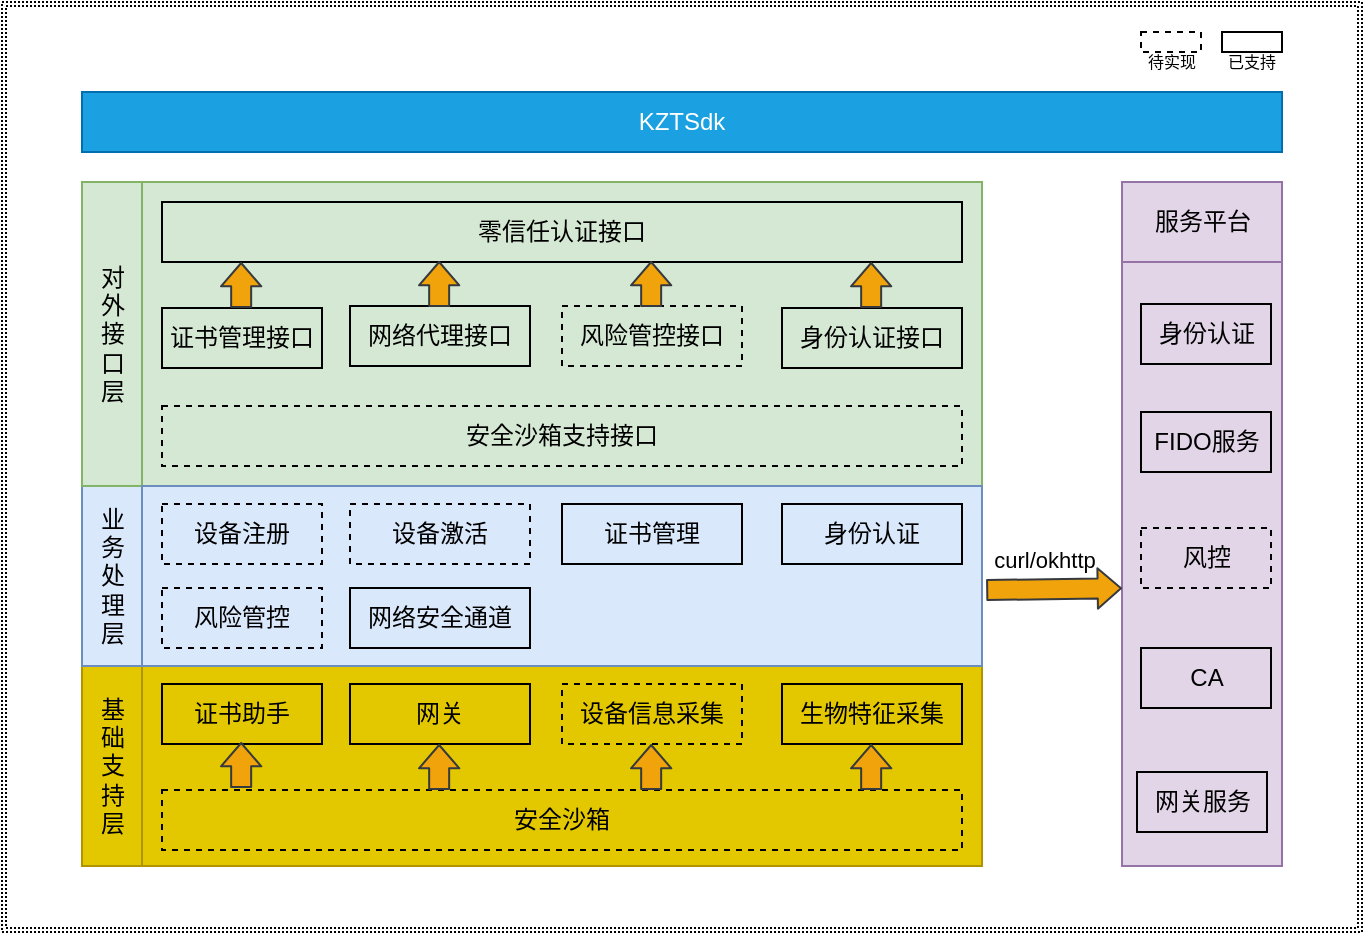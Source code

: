 <mxfile version="14.7.0" type="github">
  <diagram id="H-RSd8f288CAhiU_BR6b" name="Page-1">
    <mxGraphModel dx="946" dy="541" grid="1" gridSize="10" guides="1" tooltips="1" connect="1" arrows="1" fold="1" page="1" pageScale="1" pageWidth="827" pageHeight="1169" math="0" shadow="0">
      <root>
        <mxCell id="0" />
        <mxCell id="1" parent="0" />
        <mxCell id="Avs22j3JAgdC96NcqLQB-67" value="" style="shape=ext;double=1;rounded=0;whiteSpace=wrap;html=1;dashed=1;dashPattern=1 1;fontSize=12;strokeColor=#000000;fillColor=none;" parent="1" vertex="1">
          <mxGeometry x="80" y="105" width="680" height="465" as="geometry" />
        </mxCell>
        <mxCell id="Avs22j3JAgdC96NcqLQB-12" value="基&lt;br&gt;础&lt;br&gt;支&lt;br&gt;持&lt;br&gt;层" style="verticalLabelPosition=middle;verticalAlign=middle;html=1;shape=mxgraph.basic.rect;fillColor2=none;strokeWidth=1;size=20;indent=5;labelPosition=center;align=center;horizontal=1;fontSize=12;fillColor=#e3c800;strokeColor=#B09500;fontColor=#000000;" parent="1" vertex="1">
          <mxGeometry x="120" y="437" width="30" height="100" as="geometry" />
        </mxCell>
        <mxCell id="Avs22j3JAgdC96NcqLQB-14" value="业&lt;br&gt;务&lt;br&gt;处&lt;br&gt;理&lt;br&gt;层" style="verticalLabelPosition=middle;verticalAlign=middle;html=1;shape=mxgraph.basic.rect;fillColor2=none;strokeWidth=1;size=20;indent=5;labelPosition=center;align=center;horizontal=1;fontSize=12;fillColor=#dae8fc;strokeColor=#6c8ebf;" parent="1" vertex="1">
          <mxGeometry x="120" y="347" width="30" height="90" as="geometry" />
        </mxCell>
        <mxCell id="Avs22j3JAgdC96NcqLQB-15" value="对&lt;br&gt;外&lt;br&gt;接&lt;br&gt;口&lt;br&gt;层" style="verticalLabelPosition=middle;verticalAlign=middle;html=1;shape=mxgraph.basic.rect;fillColor2=none;strokeWidth=1;size=20;indent=5;labelPosition=center;align=center;horizontal=1;fontSize=12;fillColor=#d5e8d4;strokeColor=#82b366;" parent="1" vertex="1">
          <mxGeometry x="120" y="195" width="30" height="152" as="geometry" />
        </mxCell>
        <mxCell id="Avs22j3JAgdC96NcqLQB-16" value="" style="rounded=0;whiteSpace=wrap;html=1;fontSize=12;fillColor=#e3c800;strokeColor=#B09500;fontColor=#000000;" parent="1" vertex="1">
          <mxGeometry x="150" y="437" width="420" height="100" as="geometry" />
        </mxCell>
        <mxCell id="Avs22j3JAgdC96NcqLQB-21" value="服务平台" style="verticalLabelPosition=middle;verticalAlign=middle;html=1;shape=mxgraph.basic.rect;fillColor2=none;strokeWidth=1;size=20;indent=5;labelPosition=center;align=center;horizontal=1;fontSize=12;fillColor=#e1d5e7;strokeColor=#9673a6;" parent="1" vertex="1">
          <mxGeometry x="640" y="195" width="80" height="40" as="geometry" />
        </mxCell>
        <mxCell id="Avs22j3JAgdC96NcqLQB-22" value="" style="rounded=0;whiteSpace=wrap;html=1;fontSize=12;fillColor=#e1d5e7;strokeColor=#9673a6;" parent="1" vertex="1">
          <mxGeometry x="640" y="235" width="80" height="302" as="geometry" />
        </mxCell>
        <mxCell id="Avs22j3JAgdC96NcqLQB-23" value="CA" style="rounded=0;whiteSpace=wrap;html=1;fontSize=12;fillColor=none;" parent="1" vertex="1">
          <mxGeometry x="649.5" y="428" width="65" height="30" as="geometry" />
        </mxCell>
        <mxCell id="Avs22j3JAgdC96NcqLQB-25" value="风控" style="rounded=0;whiteSpace=wrap;html=1;fontSize=12;fillColor=none;dashed=1;" parent="1" vertex="1">
          <mxGeometry x="649.5" y="368" width="65" height="30" as="geometry" />
        </mxCell>
        <mxCell id="Avs22j3JAgdC96NcqLQB-26" value="" style="rounded=0;whiteSpace=wrap;html=1;fontSize=12;fillColor=#d5e8d4;strokeColor=#82b366;" parent="1" vertex="1">
          <mxGeometry x="150" y="195" width="420" height="152" as="geometry" />
        </mxCell>
        <mxCell id="Avs22j3JAgdC96NcqLQB-27" value="" style="rounded=0;whiteSpace=wrap;html=1;fontSize=12;fillColor=#dae8fc;strokeColor=#6c8ebf;" parent="1" vertex="1">
          <mxGeometry x="150" y="347" width="420" height="90" as="geometry" />
        </mxCell>
        <mxCell id="Avs22j3JAgdC96NcqLQB-28" value="零信任认证接口" style="rounded=0;whiteSpace=wrap;html=1;fontSize=12;fillColor=none;" parent="1" vertex="1">
          <mxGeometry x="160" y="205" width="400" height="30" as="geometry" />
        </mxCell>
        <mxCell id="Avs22j3JAgdC96NcqLQB-29" value="证书管理接口" style="rounded=0;whiteSpace=wrap;html=1;fontSize=12;fillColor=none;" parent="1" vertex="1">
          <mxGeometry x="160" y="258" width="80" height="30" as="geometry" />
        </mxCell>
        <mxCell id="Avs22j3JAgdC96NcqLQB-30" value="网络代理接口" style="rounded=0;whiteSpace=wrap;html=1;fontSize=12;fillColor=none;" parent="1" vertex="1">
          <mxGeometry x="254" y="257" width="90" height="30" as="geometry" />
        </mxCell>
        <mxCell id="Avs22j3JAgdC96NcqLQB-31" value="风险管控接口" style="rounded=0;whiteSpace=wrap;html=1;fontSize=12;fillColor=none;dashed=1;" parent="1" vertex="1">
          <mxGeometry x="360" y="257" width="90" height="30" as="geometry" />
        </mxCell>
        <mxCell id="Avs22j3JAgdC96NcqLQB-36" value="FIDO服务" style="rounded=0;whiteSpace=wrap;html=1;fontSize=12;fillColor=none;" parent="1" vertex="1">
          <mxGeometry x="649.5" y="310" width="65" height="30" as="geometry" />
        </mxCell>
        <mxCell id="Avs22j3JAgdC96NcqLQB-38" value="设备信息采集" style="rounded=0;whiteSpace=wrap;html=1;fontSize=12;fillColor=none;dashed=1;" parent="1" vertex="1">
          <mxGeometry x="360" y="446" width="90" height="30" as="geometry" />
        </mxCell>
        <mxCell id="Avs22j3JAgdC96NcqLQB-39" value="KZTSdk" style="rounded=0;whiteSpace=wrap;html=1;fontSize=12;fillColor=#1ba1e2;strokeColor=#006EAF;fontColor=#ffffff;" parent="1" vertex="1">
          <mxGeometry x="120" y="150" width="600" height="30" as="geometry" />
        </mxCell>
        <mxCell id="Avs22j3JAgdC96NcqLQB-40" value="身份认证" style="rounded=0;whiteSpace=wrap;html=1;fontSize=12;fillColor=none;" parent="1" vertex="1">
          <mxGeometry x="649.5" y="256" width="65" height="30" as="geometry" />
        </mxCell>
        <mxCell id="Avs22j3JAgdC96NcqLQB-45" value="设备注册" style="rounded=0;whiteSpace=wrap;html=1;fontSize=12;fillColor=none;dashed=1;" parent="1" vertex="1">
          <mxGeometry x="160" y="356" width="80" height="30" as="geometry" />
        </mxCell>
        <mxCell id="Avs22j3JAgdC96NcqLQB-46" value="设备激活" style="rounded=0;whiteSpace=wrap;html=1;fontSize=12;fillColor=none;dashed=1;" parent="1" vertex="1">
          <mxGeometry x="254" y="356" width="90" height="30" as="geometry" />
        </mxCell>
        <mxCell id="Avs22j3JAgdC96NcqLQB-47" value="风险管控" style="rounded=0;whiteSpace=wrap;html=1;fontSize=12;fillColor=none;dashed=1;" parent="1" vertex="1">
          <mxGeometry x="160" y="398" width="80" height="30" as="geometry" />
        </mxCell>
        <mxCell id="Avs22j3JAgdC96NcqLQB-48" value="网络安全通道" style="rounded=0;whiteSpace=wrap;html=1;fontSize=12;fillColor=none;" parent="1" vertex="1">
          <mxGeometry x="254" y="398" width="90" height="30" as="geometry" />
        </mxCell>
        <mxCell id="Avs22j3JAgdC96NcqLQB-49" value="网关服务" style="rounded=0;whiteSpace=wrap;html=1;fontSize=12;fillColor=none;" parent="1" vertex="1">
          <mxGeometry x="647.5" y="490" width="65" height="30" as="geometry" />
        </mxCell>
        <mxCell id="Avs22j3JAgdC96NcqLQB-51" value="网关" style="rounded=0;whiteSpace=wrap;html=1;fontSize=12;fillColor=none;" parent="1" vertex="1">
          <mxGeometry x="254" y="446" width="90" height="30" as="geometry" />
        </mxCell>
        <mxCell id="Avs22j3JAgdC96NcqLQB-52" value="身份认证接口" style="rounded=0;whiteSpace=wrap;html=1;fontSize=12;fillColor=none;" parent="1" vertex="1">
          <mxGeometry x="470" y="258" width="90" height="30" as="geometry" />
        </mxCell>
        <mxCell id="Avs22j3JAgdC96NcqLQB-55" value="证书管理" style="rounded=0;whiteSpace=wrap;html=1;fontSize=12;fillColor=none;" parent="1" vertex="1">
          <mxGeometry x="360" y="356" width="90" height="30" as="geometry" />
        </mxCell>
        <mxCell id="Avs22j3JAgdC96NcqLQB-56" value="身份认证" style="rounded=0;whiteSpace=wrap;html=1;fontSize=12;fillColor=none;" parent="1" vertex="1">
          <mxGeometry x="470" y="356" width="90" height="30" as="geometry" />
        </mxCell>
        <mxCell id="Avs22j3JAgdC96NcqLQB-65" value="证书助手" style="rounded=0;whiteSpace=wrap;html=1;fontSize=12;fillColor=none;" parent="1" vertex="1">
          <mxGeometry x="160" y="446" width="80" height="30" as="geometry" />
        </mxCell>
        <mxCell id="Avs22j3JAgdC96NcqLQB-66" value="生物特征采集" style="rounded=0;whiteSpace=wrap;html=1;fontSize=12;fillColor=none;" parent="1" vertex="1">
          <mxGeometry x="470" y="446" width="90" height="30" as="geometry" />
        </mxCell>
        <mxCell id="60-1fBd3vkblGUr2ZLTd-1" value="安全沙箱" style="rounded=0;whiteSpace=wrap;html=1;fontSize=12;fillColor=none;dashed=1;" parent="1" vertex="1">
          <mxGeometry x="160" y="499" width="400" height="30" as="geometry" />
        </mxCell>
        <mxCell id="60-1fBd3vkblGUr2ZLTd-2" value="" style="shape=flexArrow;endArrow=classic;html=1;endWidth=9.167;endSize=3.558;strokeColor=#36393d;fillColor=#F0A30A;" parent="1" edge="1">
          <mxGeometry width="50" height="50" relative="1" as="geometry">
            <mxPoint x="199.58" y="498" as="sourcePoint" />
            <mxPoint x="199.58" y="475" as="targetPoint" />
          </mxGeometry>
        </mxCell>
        <mxCell id="60-1fBd3vkblGUr2ZLTd-3" value="" style="shape=flexArrow;endArrow=classic;html=1;endWidth=9.167;endSize=3.558;strokeColor=#36393d;fillColor=#F0A30A;" parent="1" edge="1">
          <mxGeometry width="50" height="50" relative="1" as="geometry">
            <mxPoint x="298.58" y="499" as="sourcePoint" />
            <mxPoint x="298.58" y="476.0" as="targetPoint" />
          </mxGeometry>
        </mxCell>
        <mxCell id="60-1fBd3vkblGUr2ZLTd-4" value="" style="shape=flexArrow;endArrow=classic;html=1;endWidth=9.167;endSize=3.558;strokeColor=#36393d;fillColor=#F0A30A;" parent="1" edge="1">
          <mxGeometry width="50" height="50" relative="1" as="geometry">
            <mxPoint x="404.58" y="499" as="sourcePoint" />
            <mxPoint x="404.58" y="476.0" as="targetPoint" />
          </mxGeometry>
        </mxCell>
        <mxCell id="60-1fBd3vkblGUr2ZLTd-5" value="" style="shape=flexArrow;endArrow=classic;html=1;endWidth=9.167;endSize=3.558;strokeColor=#36393d;fillColor=#F0A30A;" parent="1" edge="1">
          <mxGeometry width="50" height="50" relative="1" as="geometry">
            <mxPoint x="514.58" y="499" as="sourcePoint" />
            <mxPoint x="514.58" y="476.0" as="targetPoint" />
          </mxGeometry>
        </mxCell>
        <mxCell id="60-1fBd3vkblGUr2ZLTd-6" value="" style="shape=flexArrow;endArrow=classic;html=1;endWidth=9.167;endSize=3.558;strokeColor=#36393d;fillColor=#F0A30A;exitX=1.005;exitY=0.578;exitDx=0;exitDy=0;entryX=0;entryY=0.54;entryDx=0;entryDy=0;entryPerimeter=0;exitPerimeter=0;" parent="1" source="Avs22j3JAgdC96NcqLQB-27" target="Avs22j3JAgdC96NcqLQB-22" edge="1">
          <mxGeometry width="50" height="50" relative="1" as="geometry">
            <mxPoint x="604.75" y="450.0" as="sourcePoint" />
            <mxPoint x="640" y="380" as="targetPoint" />
          </mxGeometry>
        </mxCell>
        <mxCell id="60-1fBd3vkblGUr2ZLTd-7" value="curl/okhttp" style="edgeLabel;html=1;align=center;verticalAlign=middle;resizable=0;points=[];" parent="60-1fBd3vkblGUr2ZLTd-6" vertex="1" connectable="0">
          <mxGeometry x="-0.151" relative="1" as="geometry">
            <mxPoint y="-15" as="offset" />
          </mxGeometry>
        </mxCell>
        <mxCell id="60-1fBd3vkblGUr2ZLTd-8" value="" style="shape=flexArrow;endArrow=classic;html=1;endWidth=9.167;endSize=3.558;strokeColor=#36393d;fillColor=#F0A30A;" parent="1" edge="1">
          <mxGeometry width="50" height="50" relative="1" as="geometry">
            <mxPoint x="514.58" y="258.0" as="sourcePoint" />
            <mxPoint x="514.58" y="235" as="targetPoint" />
          </mxGeometry>
        </mxCell>
        <mxCell id="60-1fBd3vkblGUr2ZLTd-9" value="" style="shape=flexArrow;endArrow=classic;html=1;endWidth=9.167;endSize=3.558;strokeColor=#36393d;fillColor=#F0A30A;" parent="1" edge="1">
          <mxGeometry width="50" height="50" relative="1" as="geometry">
            <mxPoint x="404.58" y="257.5" as="sourcePoint" />
            <mxPoint x="404.58" y="234.5" as="targetPoint" />
          </mxGeometry>
        </mxCell>
        <mxCell id="60-1fBd3vkblGUr2ZLTd-10" value="" style="shape=flexArrow;endArrow=classic;html=1;endWidth=9.167;endSize=3.558;strokeColor=#36393d;fillColor=#F0A30A;" parent="1" edge="1">
          <mxGeometry width="50" height="50" relative="1" as="geometry">
            <mxPoint x="298.58" y="257.5" as="sourcePoint" />
            <mxPoint x="298.58" y="234.5" as="targetPoint" />
          </mxGeometry>
        </mxCell>
        <mxCell id="60-1fBd3vkblGUr2ZLTd-11" value="" style="shape=flexArrow;endArrow=classic;html=1;endWidth=9.167;endSize=3.558;strokeColor=#36393d;fillColor=#F0A30A;" parent="1" edge="1">
          <mxGeometry width="50" height="50" relative="1" as="geometry">
            <mxPoint x="199.58" y="258.0" as="sourcePoint" />
            <mxPoint x="199.58" y="235" as="targetPoint" />
          </mxGeometry>
        </mxCell>
        <mxCell id="60-1fBd3vkblGUr2ZLTd-12" value="&lt;font style=&quot;font-size: 8px&quot;&gt;待实现&lt;/font&gt;" style="rounded=0;whiteSpace=wrap;html=1;fontSize=12;fillColor=none;dashed=1;verticalAlign=top;" parent="1" vertex="1">
          <mxGeometry x="649.5" y="120" width="30" height="10" as="geometry" />
        </mxCell>
        <mxCell id="60-1fBd3vkblGUr2ZLTd-17" value="&lt;span style=&quot;font-size: 8px&quot;&gt;已支持&lt;/span&gt;" style="rounded=0;whiteSpace=wrap;html=1;fontSize=12;fillColor=none;verticalAlign=top;" parent="1" vertex="1">
          <mxGeometry x="690" y="120" width="30" height="10" as="geometry" />
        </mxCell>
        <mxCell id="8N8Q8gfl_hCGMdMh2F3X-1" value="安全沙箱支持接口" style="rounded=0;whiteSpace=wrap;html=1;fontSize=12;fillColor=none;dashed=1;" vertex="1" parent="1">
          <mxGeometry x="160" y="307" width="400" height="30" as="geometry" />
        </mxCell>
      </root>
    </mxGraphModel>
  </diagram>
</mxfile>
